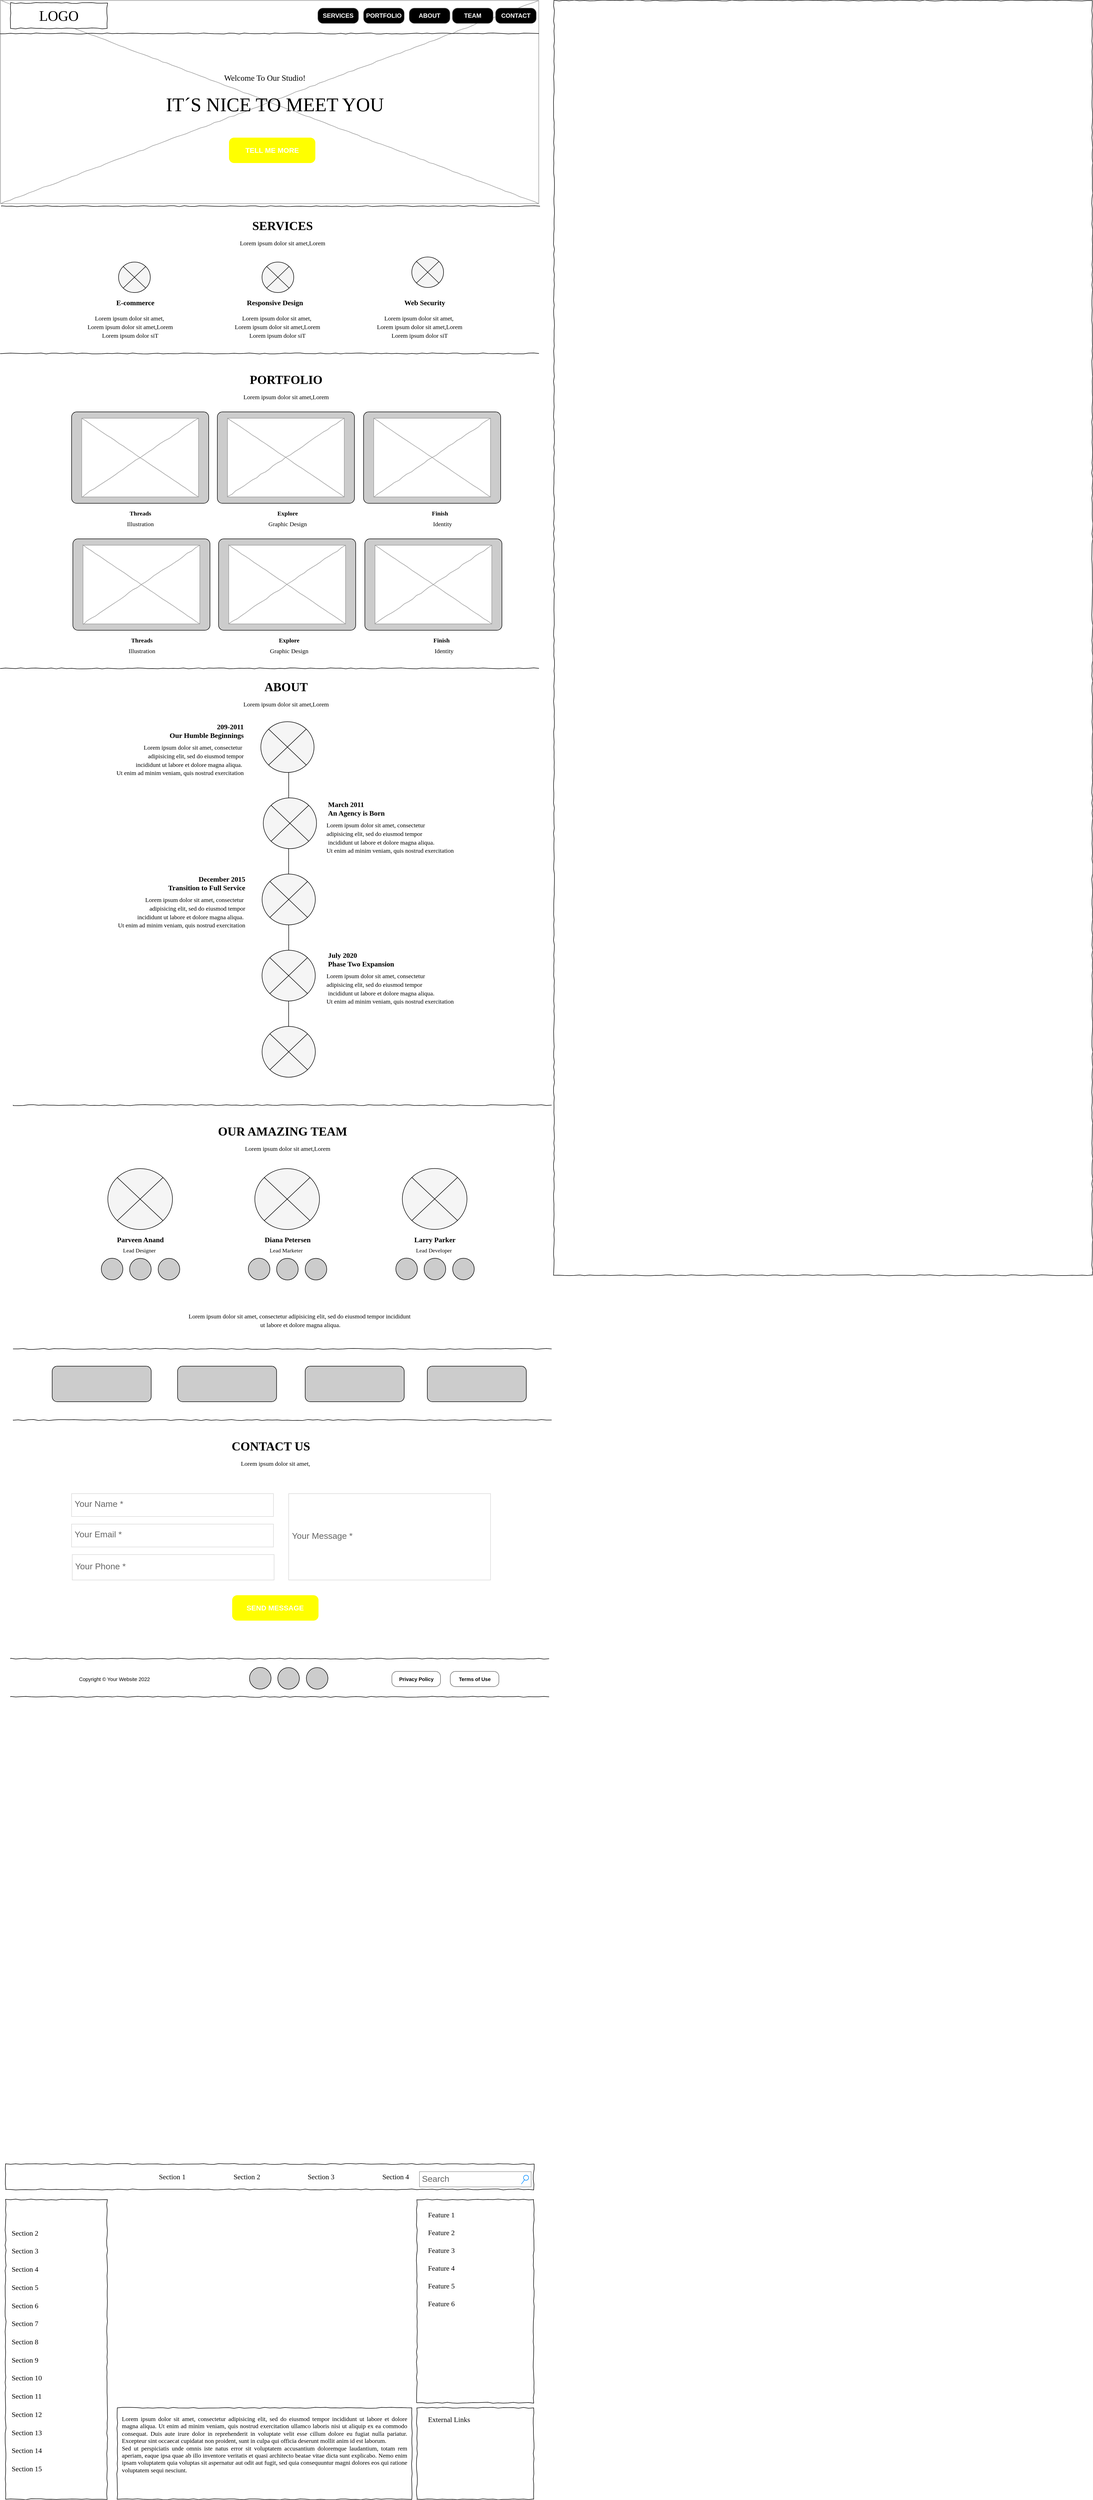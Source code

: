 <mxfile version="20.5.1" type="github">
  <diagram name="Page-1" id="03018318-947c-dd8e-b7a3-06fadd420f32">
    <mxGraphModel dx="1422" dy="762" grid="1" gridSize="10" guides="1" tooltips="1" connect="1" arrows="1" fold="1" page="1" pageScale="1" pageWidth="1100" pageHeight="850" background="none" math="0" shadow="0">
      <root>
        <mxCell id="0" />
        <mxCell id="1" parent="0" />
        <mxCell id="GZVW_mrwKKOPV1Nri92c-111" value="" style="ellipse;whiteSpace=wrap;html=1;aspect=fixed;fillStyle=solid;strokeColor=#000000;strokeWidth=1;fontSize=11;fillColor=#CCCCCC;gradientColor=none;" vertex="1" parent="1">
          <mxGeometry x="508" y="2496.5" width="42.5" height="42.5" as="geometry" />
        </mxCell>
        <mxCell id="GZVW_mrwKKOPV1Nri92c-110" value="" style="ellipse;whiteSpace=wrap;html=1;aspect=fixed;fillStyle=solid;strokeColor=#000000;strokeWidth=1;fontSize=11;fillColor=#CCCCCC;gradientColor=none;" vertex="1" parent="1">
          <mxGeometry x="563.75" y="2496.75" width="42.5" height="42.5" as="geometry" />
        </mxCell>
        <mxCell id="GZVW_mrwKKOPV1Nri92c-109" value="" style="ellipse;whiteSpace=wrap;html=1;aspect=fixed;fillStyle=solid;strokeColor=#000000;strokeWidth=1;fontSize=11;fillColor=#CCCCCC;gradientColor=none;" vertex="1" parent="1">
          <mxGeometry x="620" y="2496.75" width="42.5" height="42.5" as="geometry" />
        </mxCell>
        <mxCell id="677b7b8949515195-1" value="" style="whiteSpace=wrap;html=1;rounded=0;shadow=0;labelBackgroundColor=none;strokeColor=#000000;strokeWidth=1;fillColor=none;fontFamily=Verdana;fontSize=7;fontColor=#000000;align=center;comic=1;" parent="1" vertex="1">
          <mxGeometry x="1110" y="20" width="1060" height="2510" as="geometry" />
        </mxCell>
        <mxCell id="GZVW_mrwKKOPV1Nri92c-58" value="" style="strokeWidth=1;shadow=0;dashed=0;align=center;html=1;shape=mxgraph.mockup.buttons.button;strokeColor=#000000;fontColor=#ffffff;mainText=;buttonStyle=round;fontSize=17;fontStyle=1;fillColor=#CCCCCC;whiteSpace=wrap;fillStyle=solid;" vertex="1" parent="1">
          <mxGeometry x="160" y="830" width="270" height="180" as="geometry" />
        </mxCell>
        <mxCell id="677b7b8949515195-16" value="" style="verticalLabelPosition=bottom;shadow=0;dashed=0;align=center;html=1;verticalAlign=top;strokeWidth=1;shape=mxgraph.mockup.graphics.simpleIcon;strokeColor=#999999;rounded=0;labelBackgroundColor=none;fontFamily=Verdana;fontSize=14;fontColor=#000000;comic=1;" parent="1" vertex="1">
          <mxGeometry x="20" y="20" width="1060" height="400" as="geometry" />
        </mxCell>
        <mxCell id="677b7b8949515195-2" value="LOGO" style="whiteSpace=wrap;html=1;rounded=0;shadow=0;labelBackgroundColor=none;strokeWidth=1;fontFamily=Verdana;fontSize=28;align=center;comic=1;" parent="1" vertex="1">
          <mxGeometry x="40" y="25" width="190" height="50" as="geometry" />
        </mxCell>
        <mxCell id="677b7b8949515195-3" value="Search" style="strokeWidth=1;shadow=0;dashed=0;align=center;html=1;shape=mxgraph.mockup.forms.searchBox;strokeColor=#999999;mainText=;strokeColor2=#008cff;fontColor=#666666;fontSize=17;align=left;spacingLeft=3;rounded=0;labelBackgroundColor=none;comic=1;" parent="1" vertex="1">
          <mxGeometry x="845" y="4295" width="220" height="30" as="geometry" />
        </mxCell>
        <mxCell id="677b7b8949515195-8" value="" style="whiteSpace=wrap;html=1;rounded=0;shadow=0;labelBackgroundColor=none;strokeWidth=1;fillColor=none;fontFamily=Verdana;fontSize=12;align=center;comic=1;" parent="1" vertex="1">
          <mxGeometry x="30" y="4350" width="200" height="590" as="geometry" />
        </mxCell>
        <mxCell id="677b7b8949515195-9" value="" style="line;strokeWidth=1;html=1;rounded=0;shadow=0;labelBackgroundColor=none;fillColor=none;fontFamily=Verdana;fontSize=14;fontColor=#000000;align=center;comic=1;" parent="1" vertex="1">
          <mxGeometry x="20" y="80" width="1060" height="10" as="geometry" />
        </mxCell>
        <mxCell id="677b7b8949515195-10" value="" style="whiteSpace=wrap;html=1;rounded=0;shadow=0;labelBackgroundColor=none;strokeWidth=1;fillColor=none;fontFamily=Verdana;fontSize=12;align=center;comic=1;" parent="1" vertex="1">
          <mxGeometry x="30" y="4280" width="1040" height="50" as="geometry" />
        </mxCell>
        <mxCell id="677b7b8949515195-11" value="Section 1" style="text;html=1;points=[];align=left;verticalAlign=top;spacingTop=-4;fontSize=14;fontFamily=Verdana" parent="1" vertex="1">
          <mxGeometry x="330" y="4295" width="60" height="20" as="geometry" />
        </mxCell>
        <mxCell id="677b7b8949515195-12" value="Section 2" style="text;html=1;points=[];align=left;verticalAlign=top;spacingTop=-4;fontSize=14;fontFamily=Verdana" parent="1" vertex="1">
          <mxGeometry x="477" y="4295" width="60" height="20" as="geometry" />
        </mxCell>
        <mxCell id="677b7b8949515195-13" value="Section 3" style="text;html=1;points=[];align=left;verticalAlign=top;spacingTop=-4;fontSize=14;fontFamily=Verdana" parent="1" vertex="1">
          <mxGeometry x="623" y="4295" width="60" height="20" as="geometry" />
        </mxCell>
        <mxCell id="677b7b8949515195-14" value="Section 4" style="text;html=1;points=[];align=left;verticalAlign=top;spacingTop=-4;fontSize=14;fontFamily=Verdana" parent="1" vertex="1">
          <mxGeometry x="770" y="4295" width="60" height="20" as="geometry" />
        </mxCell>
        <mxCell id="677b7b8949515195-15" value="&lt;div style=&quot;text-align: justify&quot;&gt;&lt;span&gt;Lorem ipsum dolor sit amet, consectetur adipisicing elit, sed do eiusmod tempor incididunt ut labore et dolore magna aliqua. Ut enim ad minim veniam, quis nostrud exercitation ullamco laboris nisi ut aliquip ex ea commodo consequat. Duis aute irure dolor in reprehenderit in voluptate velit esse cillum dolore eu fugiat nulla pariatur. Excepteur sint occaecat cupidatat non proident, sunt in culpa qui officia deserunt mollit anim id est laborum.&lt;/span&gt;&lt;/div&gt;&lt;div style=&quot;text-align: justify&quot;&gt;&lt;span&gt;Sed ut perspiciatis unde omnis iste natus error sit voluptatem accusantium doloremque laudantium, totam rem aperiam, eaque ipsa quae ab illo inventore veritatis et quasi architecto beatae vitae dicta sunt explicabo. Nemo enim ipsam voluptatem quia voluptas sit aspernatur aut odit aut fugit, sed quia consequuntur magni dolores eos qui ratione voluptatem sequi nesciunt.&amp;nbsp;&lt;/span&gt;&lt;/div&gt;" style="whiteSpace=wrap;html=1;rounded=0;shadow=0;labelBackgroundColor=none;strokeWidth=1;fillColor=none;fontFamily=Verdana;fontSize=12;align=center;verticalAlign=top;spacing=10;comic=1;" parent="1" vertex="1">
          <mxGeometry x="250" y="4760" width="580" height="180" as="geometry" />
        </mxCell>
        <mxCell id="677b7b8949515195-25" value="" style="whiteSpace=wrap;html=1;rounded=0;shadow=0;labelBackgroundColor=none;strokeWidth=1;fillColor=none;fontFamily=Verdana;fontSize=12;align=center;comic=1;" parent="1" vertex="1">
          <mxGeometry x="840" y="4350" width="230" height="400" as="geometry" />
        </mxCell>
        <mxCell id="677b7b8949515195-26" value="" style="whiteSpace=wrap;html=1;rounded=0;shadow=0;labelBackgroundColor=none;strokeWidth=1;fillColor=none;fontFamily=Verdana;fontSize=12;align=center;comic=1;" parent="1" vertex="1">
          <mxGeometry x="840" y="4760" width="230" height="180" as="geometry" />
        </mxCell>
        <mxCell id="677b7b8949515195-27" value="&lt;b&gt;&lt;font style=&quot;font-size: 24px;&quot;&gt;SERVICES&lt;/font&gt;&lt;/b&gt;" style="text;html=1;points=[];align=center;verticalAlign=top;spacingTop=-4;fontSize=14;fontFamily=Verdana" parent="1" vertex="1">
          <mxGeometry x="490" y="447" width="170" height="30" as="geometry" />
        </mxCell>
        <mxCell id="677b7b8949515195-28" value="Section 2" style="text;html=1;points=[];align=left;verticalAlign=top;spacingTop=-4;fontSize=14;fontFamily=Verdana" parent="1" vertex="1">
          <mxGeometry x="40" y="4406" width="170" height="20" as="geometry" />
        </mxCell>
        <mxCell id="677b7b8949515195-29" value="Section 3" style="text;html=1;points=[];align=left;verticalAlign=top;spacingTop=-4;fontSize=14;fontFamily=Verdana" parent="1" vertex="1">
          <mxGeometry x="40" y="4441" width="170" height="20" as="geometry" />
        </mxCell>
        <mxCell id="677b7b8949515195-30" value="Section 4" style="text;html=1;points=[];align=left;verticalAlign=top;spacingTop=-4;fontSize=14;fontFamily=Verdana" parent="1" vertex="1">
          <mxGeometry x="40" y="4477" width="170" height="20" as="geometry" />
        </mxCell>
        <mxCell id="677b7b8949515195-31" value="Section 7" style="text;html=1;points=[];align=left;verticalAlign=top;spacingTop=-4;fontSize=14;fontFamily=Verdana" parent="1" vertex="1">
          <mxGeometry x="40" y="4584" width="170" height="20" as="geometry" />
        </mxCell>
        <mxCell id="677b7b8949515195-32" value="Section 8" style="text;html=1;points=[];align=left;verticalAlign=top;spacingTop=-4;fontSize=14;fontFamily=Verdana" parent="1" vertex="1">
          <mxGeometry x="40" y="4620" width="170" height="20" as="geometry" />
        </mxCell>
        <mxCell id="677b7b8949515195-33" value="Section 9" style="text;html=1;points=[];align=left;verticalAlign=top;spacingTop=-4;fontSize=14;fontFamily=Verdana" parent="1" vertex="1">
          <mxGeometry x="40" y="4656" width="170" height="20" as="geometry" />
        </mxCell>
        <mxCell id="677b7b8949515195-34" value="Section 10" style="text;html=1;points=[];align=left;verticalAlign=top;spacingTop=-4;fontSize=14;fontFamily=Verdana" parent="1" vertex="1">
          <mxGeometry x="40" y="4691" width="170" height="20" as="geometry" />
        </mxCell>
        <mxCell id="677b7b8949515195-35" value="Section 11" style="text;html=1;points=[];align=left;verticalAlign=top;spacingTop=-4;fontSize=14;fontFamily=Verdana" parent="1" vertex="1">
          <mxGeometry x="40" y="4727" width="170" height="20" as="geometry" />
        </mxCell>
        <mxCell id="677b7b8949515195-36" value="Section 12" style="text;html=1;points=[];align=left;verticalAlign=top;spacingTop=-4;fontSize=14;fontFamily=Verdana" parent="1" vertex="1">
          <mxGeometry x="40" y="4763" width="170" height="20" as="geometry" />
        </mxCell>
        <mxCell id="677b7b8949515195-37" value="Section 13" style="text;html=1;points=[];align=left;verticalAlign=top;spacingTop=-4;fontSize=14;fontFamily=Verdana" parent="1" vertex="1">
          <mxGeometry x="40" y="4799" width="170" height="20" as="geometry" />
        </mxCell>
        <mxCell id="677b7b8949515195-38" value="Section 14" style="text;html=1;points=[];align=left;verticalAlign=top;spacingTop=-4;fontSize=14;fontFamily=Verdana" parent="1" vertex="1">
          <mxGeometry x="40" y="4834" width="170" height="20" as="geometry" />
        </mxCell>
        <mxCell id="677b7b8949515195-39" value="Section 5" style="text;html=1;points=[];align=left;verticalAlign=top;spacingTop=-4;fontSize=14;fontFamily=Verdana" parent="1" vertex="1">
          <mxGeometry x="40" y="4513" width="170" height="20" as="geometry" />
        </mxCell>
        <mxCell id="677b7b8949515195-40" value="Section 6" style="text;html=1;points=[];align=left;verticalAlign=top;spacingTop=-4;fontSize=14;fontFamily=Verdana" parent="1" vertex="1">
          <mxGeometry x="40" y="4549" width="170" height="20" as="geometry" />
        </mxCell>
        <mxCell id="677b7b8949515195-41" value="Section 15" style="text;html=1;points=[];align=left;verticalAlign=top;spacingTop=-4;fontSize=14;fontFamily=Verdana" parent="1" vertex="1">
          <mxGeometry x="40" y="4870" width="170" height="20" as="geometry" />
        </mxCell>
        <mxCell id="677b7b8949515195-42" value="External Links" style="text;html=1;points=[];align=left;verticalAlign=top;spacingTop=-4;fontSize=14;fontFamily=Verdana" parent="1" vertex="1">
          <mxGeometry x="860" y="4773" width="170" height="20" as="geometry" />
        </mxCell>
        <mxCell id="677b7b8949515195-44" value="Feature 1" style="text;html=1;points=[];align=left;verticalAlign=top;spacingTop=-4;fontSize=14;fontFamily=Verdana" parent="1" vertex="1">
          <mxGeometry x="860" y="4370" width="170" height="20" as="geometry" />
        </mxCell>
        <mxCell id="677b7b8949515195-45" value="Feature 2" style="text;html=1;points=[];align=left;verticalAlign=top;spacingTop=-4;fontSize=14;fontFamily=Verdana" parent="1" vertex="1">
          <mxGeometry x="860" y="4405" width="170" height="20" as="geometry" />
        </mxCell>
        <mxCell id="677b7b8949515195-46" value="Feature 3" style="text;html=1;points=[];align=left;verticalAlign=top;spacingTop=-4;fontSize=14;fontFamily=Verdana" parent="1" vertex="1">
          <mxGeometry x="860" y="4440" width="170" height="20" as="geometry" />
        </mxCell>
        <mxCell id="677b7b8949515195-47" value="Feature 4" style="text;html=1;points=[];align=left;verticalAlign=top;spacingTop=-4;fontSize=14;fontFamily=Verdana" parent="1" vertex="1">
          <mxGeometry x="860" y="4475" width="170" height="20" as="geometry" />
        </mxCell>
        <mxCell id="677b7b8949515195-48" value="Feature 5" style="text;html=1;points=[];align=left;verticalAlign=top;spacingTop=-4;fontSize=14;fontFamily=Verdana" parent="1" vertex="1">
          <mxGeometry x="860" y="4510" width="170" height="20" as="geometry" />
        </mxCell>
        <mxCell id="677b7b8949515195-49" value="Feature 6" style="text;html=1;points=[];align=left;verticalAlign=top;spacingTop=-4;fontSize=14;fontFamily=Verdana" parent="1" vertex="1">
          <mxGeometry x="860" y="4545" width="170" height="20" as="geometry" />
        </mxCell>
        <mxCell id="GZVW_mrwKKOPV1Nri92c-2" value="Welcome To Our Studio!" style="text;html=1;points=[];align=center;verticalAlign=top;spacingTop=-4;fontSize=16;fontFamily=Verdana" vertex="1" parent="1">
          <mxGeometry x="450" y="160" width="180" height="20" as="geometry" />
        </mxCell>
        <mxCell id="GZVW_mrwKKOPV1Nri92c-3" value="IT´S NICE TO MEET YOU" style="text;html=1;points=[];align=center;verticalAlign=top;spacingTop=-4;fontSize=38;fontFamily=Verdana" vertex="1" parent="1">
          <mxGeometry x="315" y="200" width="490" height="50" as="geometry" />
        </mxCell>
        <mxCell id="GZVW_mrwKKOPV1Nri92c-7" value="&lt;span style=&quot;font-size: 12px; text-align: justify;&quot;&gt;Lorem ipsum dolor sit amet,&lt;/span&gt;&lt;span style=&quot;font-size: 12px; text-align: justify;&quot;&gt;Lorem&lt;/span&gt;" style="text;html=1;points=[];align=center;verticalAlign=top;spacingTop=-4;fontSize=14;fontFamily=Verdana" vertex="1" parent="1">
          <mxGeometry x="460" y="487" width="230" height="20" as="geometry" />
        </mxCell>
        <mxCell id="GZVW_mrwKKOPV1Nri92c-8" value="&lt;span style=&quot;font-size: 12px; text-align: justify;&quot;&gt;Lorem ipsum dolor sit amet,&amp;nbsp;&lt;br&gt;&lt;/span&gt;&lt;span style=&quot;font-size: 12px; text-align: justify;&quot;&gt;Lorem ipsum dolor sit amet,&lt;/span&gt;&lt;span style=&quot;font-size: 12px; text-align: justify;&quot;&gt;Lorem&lt;br&gt;&lt;/span&gt;&lt;span style=&quot;font-size: 12px; text-align: justify;&quot;&gt;Lorem ipsum dolor siT&lt;/span&gt;" style="text;html=1;points=[];align=center;verticalAlign=top;spacingTop=-4;fontSize=14;fontFamily=Verdana" vertex="1" parent="1">
          <mxGeometry x="160" y="635" width="230" height="60" as="geometry" />
        </mxCell>
        <mxCell id="GZVW_mrwKKOPV1Nri92c-9" value="&lt;span style=&quot;font-size: 12px; text-align: justify;&quot;&gt;Lorem ipsum dolor sit amet,&amp;nbsp;&lt;br&gt;&lt;/span&gt;&lt;span style=&quot;font-size: 12px; text-align: justify;&quot;&gt;Lorem ipsum dolor sit amet,&lt;/span&gt;&lt;span style=&quot;font-size: 12px; text-align: justify;&quot;&gt;Lorem&lt;br&gt;&lt;/span&gt;&lt;span style=&quot;font-size: 12px; text-align: justify;&quot;&gt;Lorem ipsum dolor siT&lt;/span&gt;" style="text;html=1;points=[];align=center;verticalAlign=top;spacingTop=-4;fontSize=14;fontFamily=Verdana" vertex="1" parent="1">
          <mxGeometry x="450" y="635" width="230" height="60" as="geometry" />
        </mxCell>
        <mxCell id="GZVW_mrwKKOPV1Nri92c-10" value="&lt;span style=&quot;font-size: 12px; text-align: justify;&quot;&gt;Lorem ipsum dolor sit amet,&amp;nbsp;&lt;br&gt;&lt;/span&gt;&lt;span style=&quot;font-size: 12px; text-align: justify;&quot;&gt;Lorem ipsum dolor sit amet,&lt;/span&gt;&lt;span style=&quot;font-size: 12px; text-align: justify;&quot;&gt;Lorem&lt;br&gt;&lt;/span&gt;&lt;span style=&quot;font-size: 12px; text-align: justify;&quot;&gt;Lorem ipsum dolor siT&lt;/span&gt;" style="text;html=1;points=[];align=center;verticalAlign=top;spacingTop=-4;fontSize=14;fontFamily=Verdana" vertex="1" parent="1">
          <mxGeometry x="730" y="635" width="230" height="60" as="geometry" />
        </mxCell>
        <mxCell id="GZVW_mrwKKOPV1Nri92c-11" value="&lt;b&gt;E-commerce&lt;/b&gt;" style="text;html=1;points=[];align=center;verticalAlign=top;spacingTop=-4;fontSize=14;fontFamily=Verdana" vertex="1" parent="1">
          <mxGeometry x="200" y="605" width="170" height="20" as="geometry" />
        </mxCell>
        <mxCell id="GZVW_mrwKKOPV1Nri92c-12" value="&lt;b&gt;Responsive Design&lt;/b&gt;" style="text;html=1;points=[];align=center;verticalAlign=top;spacingTop=-4;fontSize=14;fontFamily=Verdana" vertex="1" parent="1">
          <mxGeometry x="475" y="605" width="170" height="20" as="geometry" />
        </mxCell>
        <mxCell id="GZVW_mrwKKOPV1Nri92c-13" value="&lt;b&gt;Web Security&lt;/b&gt;" style="text;html=1;points=[];align=center;verticalAlign=top;spacingTop=-4;fontSize=14;fontFamily=Verdana" vertex="1" parent="1">
          <mxGeometry x="770" y="605" width="170" height="20" as="geometry" />
        </mxCell>
        <mxCell id="GZVW_mrwKKOPV1Nri92c-18" value="&lt;b&gt;&lt;font style=&quot;font-size: 24px;&quot;&gt;PORTFOLIO&lt;/font&gt;&lt;/b&gt;" style="text;html=1;points=[];align=center;verticalAlign=top;spacingTop=-4;fontSize=14;fontFamily=Verdana" vertex="1" parent="1">
          <mxGeometry x="497" y="750" width="170" height="30" as="geometry" />
        </mxCell>
        <mxCell id="GZVW_mrwKKOPV1Nri92c-19" value="&lt;span style=&quot;font-size: 12px; text-align: justify;&quot;&gt;Lorem ipsum dolor sit amet,&lt;/span&gt;&lt;span style=&quot;font-size: 12px; text-align: justify;&quot;&gt;Lorem&lt;/span&gt;" style="text;html=1;points=[];align=center;verticalAlign=top;spacingTop=-4;fontSize=14;fontFamily=Verdana" vertex="1" parent="1">
          <mxGeometry x="467" y="790" width="230" height="20" as="geometry" />
        </mxCell>
        <mxCell id="GZVW_mrwKKOPV1Nri92c-21" value="" style="verticalLabelPosition=bottom;shadow=0;dashed=0;align=center;html=1;verticalAlign=top;strokeWidth=1;shape=mxgraph.mockup.graphics.simpleIcon;strokeColor=#999999;rounded=0;labelBackgroundColor=none;fontFamily=Verdana;fontSize=14;fontColor=#000000;comic=1;" vertex="1" parent="1">
          <mxGeometry x="180" y="842.5" width="230" height="155" as="geometry" />
        </mxCell>
        <mxCell id="GZVW_mrwKKOPV1Nri92c-26" value="&lt;b&gt;Threads&lt;/b&gt;" style="text;html=1;points=[];align=center;verticalAlign=top;spacingTop=-4;fontSize=12;fontFamily=Verdana" vertex="1" parent="1">
          <mxGeometry x="210" y="1020" width="170" height="20" as="geometry" />
        </mxCell>
        <mxCell id="GZVW_mrwKKOPV1Nri92c-27" value="&lt;div style=&quot;text-align: justify;&quot;&gt;&lt;span style=&quot;background-color: initial; font-size: 12px;&quot;&gt;Illustration&lt;/span&gt;&lt;/div&gt;" style="text;html=1;points=[];align=center;verticalAlign=top;spacingTop=-4;fontSize=14;fontFamily=Verdana" vertex="1" parent="1">
          <mxGeometry x="245" y="1040" width="100" height="20" as="geometry" />
        </mxCell>
        <mxCell id="GZVW_mrwKKOPV1Nri92c-28" value="&lt;b&gt;Explore&lt;/b&gt;" style="text;html=1;points=[];align=center;verticalAlign=top;spacingTop=-4;fontSize=12;fontFamily=Verdana" vertex="1" parent="1">
          <mxGeometry x="500" y="1020" width="170" height="20" as="geometry" />
        </mxCell>
        <mxCell id="GZVW_mrwKKOPV1Nri92c-29" value="&lt;div style=&quot;text-align: justify;&quot;&gt;&lt;span style=&quot;background-color: initial; font-size: 12px;&quot;&gt;Graphic Design&lt;/span&gt;&lt;/div&gt;" style="text;html=1;points=[];align=center;verticalAlign=top;spacingTop=-4;fontSize=14;fontFamily=Verdana" vertex="1" parent="1">
          <mxGeometry x="535" y="1040" width="100" height="20" as="geometry" />
        </mxCell>
        <mxCell id="GZVW_mrwKKOPV1Nri92c-30" value="&lt;b&gt;Finish&lt;/b&gt;" style="text;html=1;points=[];align=center;verticalAlign=top;spacingTop=-4;fontSize=12;fontFamily=Verdana" vertex="1" parent="1">
          <mxGeometry x="800" y="1020" width="170" height="20" as="geometry" />
        </mxCell>
        <mxCell id="GZVW_mrwKKOPV1Nri92c-31" value="&lt;div style=&quot;text-align: justify;&quot;&gt;&lt;span style=&quot;background-color: initial; font-size: 12px;&quot;&gt;Identity&lt;/span&gt;&lt;/div&gt;" style="text;html=1;points=[];align=center;verticalAlign=top;spacingTop=-4;fontSize=14;fontFamily=Verdana" vertex="1" parent="1">
          <mxGeometry x="840" y="1040" width="100" height="20" as="geometry" />
        </mxCell>
        <mxCell id="GZVW_mrwKKOPV1Nri92c-39" value="" style="shape=sumEllipse;perimeter=ellipsePerimeter;whiteSpace=wrap;html=1;backgroundOutline=1;fillStyle=solid;fontSize=12;fillColor=#F5F5F5;gradientColor=none;" vertex="1" parent="1">
          <mxGeometry x="535" y="535" width="62.5" height="60" as="geometry" />
        </mxCell>
        <mxCell id="GZVW_mrwKKOPV1Nri92c-40" value="" style="shape=sumEllipse;perimeter=ellipsePerimeter;whiteSpace=wrap;html=1;backgroundOutline=1;fillStyle=solid;fontSize=12;fillColor=#F5F5F5;gradientColor=none;" vertex="1" parent="1">
          <mxGeometry x="830" y="525" width="62.5" height="60" as="geometry" />
        </mxCell>
        <mxCell id="GZVW_mrwKKOPV1Nri92c-41" value="" style="shape=sumEllipse;perimeter=ellipsePerimeter;whiteSpace=wrap;html=1;backgroundOutline=1;fillStyle=solid;fontSize=12;fillColor=#F5F5F5;gradientColor=none;" vertex="1" parent="1">
          <mxGeometry x="252.5" y="535" width="62.5" height="60" as="geometry" />
        </mxCell>
        <mxCell id="GZVW_mrwKKOPV1Nri92c-49" value="SERVICES" style="strokeWidth=1;shadow=0;dashed=0;align=center;html=1;shape=mxgraph.mockup.buttons.button;strokeColor=#666666;fontColor=#ffffff;mainText=;buttonStyle=round;fontSize=12;fontStyle=1;fillColor=#000000;whiteSpace=wrap;fillStyle=solid;" vertex="1" parent="1">
          <mxGeometry x="645" y="35" width="80" height="30" as="geometry" />
        </mxCell>
        <mxCell id="GZVW_mrwKKOPV1Nri92c-50" value="PORTFOLIO" style="strokeWidth=1;shadow=0;dashed=0;align=center;html=1;shape=mxgraph.mockup.buttons.button;strokeColor=#666666;fontColor=#ffffff;mainText=;buttonStyle=round;fontSize=12;fontStyle=1;fillColor=#000000;whiteSpace=wrap;fillStyle=solid;" vertex="1" parent="1">
          <mxGeometry x="735" y="35" width="80" height="30" as="geometry" />
        </mxCell>
        <mxCell id="GZVW_mrwKKOPV1Nri92c-51" value="ABOUT&lt;span style=&quot;color: rgba(0, 0, 0, 0); font-family: monospace; font-size: 0px; font-weight: 400; text-align: start;&quot;&gt;%3CmxGraphModel%3E%3Croot%3E%3CmxCell%20id%3D%220%22%2F%3E%3CmxCell%20id%3D%221%22%20parent%3D%220%22%2F%3E%3CmxCell%20id%3D%222%22%20value%3D%22SERVICES%22%20style%3D%22strokeWidth%3D1%3Bshadow%3D0%3Bdashed%3D0%3Balign%3Dcenter%3Bhtml%3D1%3Bshape%3Dmxgraph.mockup.buttons.button%3BstrokeColor%3D%23666666%3BfontColor%3D%23ffffff%3BmainText%3D%3BbuttonStyle%3Dround%3BfontSize%3D12%3BfontStyle%3D1%3BfillColor%3D%23000000%3BwhiteSpace%3Dwrap%3BfillStyle%3Dsolid%3B%22%20vertex%3D%221%22%20parent%3D%221%22%3E%3CmxGeometry%20x%3D%22710%22%20y%3D%2290%22%20width%3D%2280%22%20height%3D%2230%22%20as%3D%22geometry%22%2F%3E%3C%2FmxCell%3E%3C%2Froot%3E%3C%2FmxGraphModel%3E&lt;/span&gt;" style="strokeWidth=1;shadow=0;dashed=0;align=center;html=1;shape=mxgraph.mockup.buttons.button;strokeColor=#666666;fontColor=#ffffff;mainText=;buttonStyle=round;fontSize=12;fontStyle=1;fillColor=#000000;whiteSpace=wrap;fillStyle=solid;" vertex="1" parent="1">
          <mxGeometry x="825" y="35" width="80" height="30" as="geometry" />
        </mxCell>
        <mxCell id="GZVW_mrwKKOPV1Nri92c-52" value="TEAM" style="strokeWidth=1;shadow=0;dashed=0;align=center;html=1;shape=mxgraph.mockup.buttons.button;strokeColor=#666666;fontColor=#ffffff;mainText=;buttonStyle=round;fontSize=12;fontStyle=1;fillColor=#000000;whiteSpace=wrap;fillStyle=solid;" vertex="1" parent="1">
          <mxGeometry x="910" y="35" width="80" height="30" as="geometry" />
        </mxCell>
        <mxCell id="GZVW_mrwKKOPV1Nri92c-53" value="CONTACT" style="strokeWidth=1;shadow=0;dashed=0;align=center;html=1;shape=mxgraph.mockup.buttons.button;strokeColor=#666666;fontColor=#ffffff;mainText=;buttonStyle=round;fontSize=12;fontStyle=1;fillColor=#000000;whiteSpace=wrap;fillStyle=solid;" vertex="1" parent="1">
          <mxGeometry x="995" y="35" width="80" height="30" as="geometry" />
        </mxCell>
        <mxCell id="GZVW_mrwKKOPV1Nri92c-54" value="TELL ME MORE" style="strokeWidth=1;shadow=0;dashed=0;align=center;html=1;shape=mxgraph.mockup.buttons.button;strokeColor=none;fontColor=#ffffff;mainText=;buttonStyle=round;fontSize=14;fontStyle=1;fillColor=#FFFF00;whiteSpace=wrap;fillStyle=solid;" vertex="1" parent="1">
          <mxGeometry x="470" y="290" width="170" height="50" as="geometry" />
        </mxCell>
        <mxCell id="GZVW_mrwKKOPV1Nri92c-60" value="" style="strokeWidth=1;shadow=0;dashed=0;align=center;html=1;shape=mxgraph.mockup.buttons.button;strokeColor=#000000;fontColor=#ffffff;mainText=;buttonStyle=round;fontSize=17;fontStyle=1;fillColor=#CCCCCC;whiteSpace=wrap;fillStyle=solid;" vertex="1" parent="1">
          <mxGeometry x="447" y="830" width="270" height="180" as="geometry" />
        </mxCell>
        <mxCell id="GZVW_mrwKKOPV1Nri92c-61" value="" style="verticalLabelPosition=bottom;shadow=0;dashed=0;align=center;html=1;verticalAlign=top;strokeWidth=1;shape=mxgraph.mockup.graphics.simpleIcon;strokeColor=#999999;rounded=0;labelBackgroundColor=none;fontFamily=Verdana;fontSize=14;fontColor=#000000;comic=1;" vertex="1" parent="1">
          <mxGeometry x="467" y="842.5" width="230" height="155" as="geometry" />
        </mxCell>
        <mxCell id="GZVW_mrwKKOPV1Nri92c-62" value="" style="strokeWidth=1;shadow=0;dashed=0;align=center;html=1;shape=mxgraph.mockup.buttons.button;strokeColor=#000000;fontColor=#ffffff;mainText=;buttonStyle=round;fontSize=17;fontStyle=1;fillColor=#CCCCCC;whiteSpace=wrap;fillStyle=solid;" vertex="1" parent="1">
          <mxGeometry x="735" y="830" width="270" height="180" as="geometry" />
        </mxCell>
        <mxCell id="GZVW_mrwKKOPV1Nri92c-63" value="" style="verticalLabelPosition=bottom;shadow=0;dashed=0;align=center;html=1;verticalAlign=top;strokeWidth=1;shape=mxgraph.mockup.graphics.simpleIcon;strokeColor=#999999;rounded=0;labelBackgroundColor=none;fontFamily=Verdana;fontSize=14;fontColor=#000000;comic=1;" vertex="1" parent="1">
          <mxGeometry x="755" y="842.5" width="230" height="155" as="geometry" />
        </mxCell>
        <mxCell id="GZVW_mrwKKOPV1Nri92c-64" value="" style="strokeWidth=1;shadow=0;dashed=0;align=center;html=1;shape=mxgraph.mockup.buttons.button;strokeColor=#000000;fontColor=#ffffff;mainText=;buttonStyle=round;fontSize=17;fontStyle=1;fillColor=#CCCCCC;whiteSpace=wrap;fillStyle=solid;" vertex="1" parent="1">
          <mxGeometry x="162.5" y="1080" width="270" height="180" as="geometry" />
        </mxCell>
        <mxCell id="GZVW_mrwKKOPV1Nri92c-65" value="" style="verticalLabelPosition=bottom;shadow=0;dashed=0;align=center;html=1;verticalAlign=top;strokeWidth=1;shape=mxgraph.mockup.graphics.simpleIcon;strokeColor=#999999;rounded=0;labelBackgroundColor=none;fontFamily=Verdana;fontSize=14;fontColor=#000000;comic=1;" vertex="1" parent="1">
          <mxGeometry x="182.5" y="1092.5" width="230" height="155" as="geometry" />
        </mxCell>
        <mxCell id="GZVW_mrwKKOPV1Nri92c-66" value="&lt;b&gt;Threads&lt;/b&gt;" style="text;html=1;points=[];align=center;verticalAlign=top;spacingTop=-4;fontSize=12;fontFamily=Verdana" vertex="1" parent="1">
          <mxGeometry x="212.5" y="1270" width="170" height="20" as="geometry" />
        </mxCell>
        <mxCell id="GZVW_mrwKKOPV1Nri92c-67" value="&lt;div style=&quot;text-align: justify;&quot;&gt;&lt;span style=&quot;background-color: initial; font-size: 12px;&quot;&gt;Illustration&lt;/span&gt;&lt;/div&gt;" style="text;html=1;points=[];align=center;verticalAlign=top;spacingTop=-4;fontSize=14;fontFamily=Verdana" vertex="1" parent="1">
          <mxGeometry x="247.5" y="1290" width="100" height="20" as="geometry" />
        </mxCell>
        <mxCell id="GZVW_mrwKKOPV1Nri92c-68" value="&lt;b&gt;Explore&lt;/b&gt;" style="text;html=1;points=[];align=center;verticalAlign=top;spacingTop=-4;fontSize=12;fontFamily=Verdana" vertex="1" parent="1">
          <mxGeometry x="502.5" y="1270" width="170" height="20" as="geometry" />
        </mxCell>
        <mxCell id="GZVW_mrwKKOPV1Nri92c-69" value="&lt;div style=&quot;text-align: justify;&quot;&gt;&lt;span style=&quot;background-color: initial; font-size: 12px;&quot;&gt;Graphic Design&lt;/span&gt;&lt;/div&gt;" style="text;html=1;points=[];align=center;verticalAlign=top;spacingTop=-4;fontSize=14;fontFamily=Verdana" vertex="1" parent="1">
          <mxGeometry x="537.5" y="1290" width="100" height="20" as="geometry" />
        </mxCell>
        <mxCell id="GZVW_mrwKKOPV1Nri92c-70" value="&lt;b&gt;Finish&lt;/b&gt;" style="text;html=1;points=[];align=center;verticalAlign=top;spacingTop=-4;fontSize=12;fontFamily=Verdana" vertex="1" parent="1">
          <mxGeometry x="802.5" y="1270" width="170" height="20" as="geometry" />
        </mxCell>
        <mxCell id="GZVW_mrwKKOPV1Nri92c-71" value="&lt;div style=&quot;text-align: justify;&quot;&gt;&lt;span style=&quot;background-color: initial; font-size: 12px;&quot;&gt;Identity&lt;/span&gt;&lt;/div&gt;" style="text;html=1;points=[];align=center;verticalAlign=top;spacingTop=-4;fontSize=14;fontFamily=Verdana" vertex="1" parent="1">
          <mxGeometry x="842.5" y="1290" width="100" height="20" as="geometry" />
        </mxCell>
        <mxCell id="GZVW_mrwKKOPV1Nri92c-72" value="" style="strokeWidth=1;shadow=0;dashed=0;align=center;html=1;shape=mxgraph.mockup.buttons.button;strokeColor=#000000;fontColor=#ffffff;mainText=;buttonStyle=round;fontSize=17;fontStyle=1;fillColor=#CCCCCC;whiteSpace=wrap;fillStyle=solid;" vertex="1" parent="1">
          <mxGeometry x="449.5" y="1080" width="270" height="180" as="geometry" />
        </mxCell>
        <mxCell id="GZVW_mrwKKOPV1Nri92c-73" value="" style="verticalLabelPosition=bottom;shadow=0;dashed=0;align=center;html=1;verticalAlign=top;strokeWidth=1;shape=mxgraph.mockup.graphics.simpleIcon;strokeColor=#999999;rounded=0;labelBackgroundColor=none;fontFamily=Verdana;fontSize=14;fontColor=#000000;comic=1;" vertex="1" parent="1">
          <mxGeometry x="469.5" y="1092.5" width="230" height="155" as="geometry" />
        </mxCell>
        <mxCell id="GZVW_mrwKKOPV1Nri92c-74" value="" style="strokeWidth=1;shadow=0;dashed=0;align=center;html=1;shape=mxgraph.mockup.buttons.button;strokeColor=#000000;fontColor=#ffffff;mainText=;buttonStyle=round;fontSize=17;fontStyle=1;fillColor=#CCCCCC;whiteSpace=wrap;fillStyle=solid;" vertex="1" parent="1">
          <mxGeometry x="737.5" y="1080" width="270" height="180" as="geometry" />
        </mxCell>
        <mxCell id="GZVW_mrwKKOPV1Nri92c-75" value="" style="verticalLabelPosition=bottom;shadow=0;dashed=0;align=center;html=1;verticalAlign=top;strokeWidth=1;shape=mxgraph.mockup.graphics.simpleIcon;strokeColor=#999999;rounded=0;labelBackgroundColor=none;fontFamily=Verdana;fontSize=14;fontColor=#000000;comic=1;" vertex="1" parent="1">
          <mxGeometry x="757.5" y="1092.5" width="230" height="155" as="geometry" />
        </mxCell>
        <mxCell id="GZVW_mrwKKOPV1Nri92c-76" value="" style="line;strokeWidth=1;html=1;rounded=0;shadow=0;labelBackgroundColor=none;fillColor=none;fontFamily=Verdana;fontSize=14;fontColor=#000000;align=center;comic=1;" vertex="1" parent="1">
          <mxGeometry x="20" y="710" width="1060" height="10" as="geometry" />
        </mxCell>
        <mxCell id="GZVW_mrwKKOPV1Nri92c-77" value="" style="line;strokeWidth=1;html=1;rounded=0;shadow=0;labelBackgroundColor=none;fillColor=none;fontFamily=Verdana;fontSize=14;fontColor=#000000;align=center;comic=1;" vertex="1" parent="1">
          <mxGeometry x="20" y="1330" width="1060" height="10" as="geometry" />
        </mxCell>
        <mxCell id="GZVW_mrwKKOPV1Nri92c-78" value="&lt;b&gt;&lt;font style=&quot;font-size: 24px;&quot;&gt;ABOUT&lt;/font&gt;&lt;/b&gt;" style="text;html=1;points=[];align=center;verticalAlign=top;spacingTop=-4;fontSize=14;fontFamily=Verdana" vertex="1" parent="1">
          <mxGeometry x="497" y="1355" width="170" height="30" as="geometry" />
        </mxCell>
        <mxCell id="GZVW_mrwKKOPV1Nri92c-79" value="&lt;span style=&quot;font-size: 12px; text-align: justify;&quot;&gt;Lorem ipsum dolor sit amet,&lt;/span&gt;&lt;span style=&quot;font-size: 12px; text-align: justify;&quot;&gt;Lorem&lt;/span&gt;" style="text;html=1;points=[];align=center;verticalAlign=top;spacingTop=-4;fontSize=14;fontFamily=Verdana" vertex="1" parent="1">
          <mxGeometry x="467" y="1395" width="230" height="20" as="geometry" />
        </mxCell>
        <mxCell id="GZVW_mrwKKOPV1Nri92c-80" value="&lt;b style=&quot;font-size: 14px;&quot;&gt;209-2011&lt;br style=&quot;font-size: 14px;&quot;&gt;Our Humble Beginnings&lt;br style=&quot;font-size: 14px;&quot;&gt;&lt;/b&gt;" style="text;html=1;points=[];align=right;verticalAlign=top;spacingTop=-4;fontSize=14;fontFamily=Verdana" vertex="1" parent="1">
          <mxGeometry x="297.5" y="1440" width="202.5" height="40" as="geometry" />
        </mxCell>
        <mxCell id="GZVW_mrwKKOPV1Nri92c-81" value="&lt;div style=&quot;&quot;&gt;&lt;span style=&quot;font-size: 12px; text-align: justify;&quot;&gt;Lorem ipsum dolor sit amet, consectetur&amp;nbsp;&lt;/span&gt;&lt;/div&gt;&lt;div style=&quot;&quot;&gt;&lt;span style=&quot;font-size: 12px; text-align: justify;&quot;&gt;adipisicing elit,&amp;nbsp;&lt;/span&gt;&lt;span style=&quot;font-size: 12px; text-align: justify; background-color: initial;&quot;&gt;sed do eiusmod tempor&lt;/span&gt;&lt;/div&gt;&lt;div style=&quot;&quot;&gt;&lt;span style=&quot;font-size: 12px; text-align: justify;&quot;&gt;&amp;nbsp;incididunt ut labore et dolore magna aliqua.&amp;nbsp;&lt;/span&gt;&lt;/div&gt;&lt;div style=&quot;&quot;&gt;&lt;span style=&quot;font-size: 12px; text-align: justify;&quot;&gt;Ut enim ad minim veniam, quis nostrud exercitation&lt;/span&gt;&lt;br&gt;&lt;/div&gt;" style="text;html=1;points=[];align=right;verticalAlign=top;spacingTop=-4;fontSize=14;fontFamily=Verdana" vertex="1" parent="1">
          <mxGeometry x="180" y="1480" width="320" height="67" as="geometry" />
        </mxCell>
        <mxCell id="GZVW_mrwKKOPV1Nri92c-82" value="" style="shape=sumEllipse;perimeter=ellipsePerimeter;whiteSpace=wrap;html=1;backgroundOutline=1;fillStyle=solid;fontSize=12;fillColor=#F5F5F5;gradientColor=none;" vertex="1" parent="1">
          <mxGeometry x="532.63" y="1440" width="104.87" height="100" as="geometry" />
        </mxCell>
        <mxCell id="GZVW_mrwKKOPV1Nri92c-83" value="&lt;b style=&quot;font-size: 14px;&quot;&gt;December 2015&lt;br style=&quot;font-size: 14px;&quot;&gt;Transition to Full Service&lt;br style=&quot;font-size: 14px;&quot;&gt;&lt;/b&gt;" style="text;html=1;points=[];align=right;verticalAlign=top;spacingTop=-4;fontSize=14;fontFamily=Verdana" vertex="1" parent="1">
          <mxGeometry x="300" y="1740" width="202.5" height="40" as="geometry" />
        </mxCell>
        <mxCell id="GZVW_mrwKKOPV1Nri92c-84" value="&lt;div style=&quot;&quot;&gt;&lt;span style=&quot;font-size: 12px; text-align: justify;&quot;&gt;Lorem ipsum dolor sit amet, consectetur&amp;nbsp;&lt;/span&gt;&lt;/div&gt;&lt;div style=&quot;&quot;&gt;&lt;span style=&quot;font-size: 12px; text-align: justify;&quot;&gt;adipisicing elit,&amp;nbsp;&lt;/span&gt;&lt;span style=&quot;font-size: 12px; text-align: justify; background-color: initial;&quot;&gt;sed do eiusmod tempor&lt;/span&gt;&lt;/div&gt;&lt;div style=&quot;&quot;&gt;&lt;span style=&quot;font-size: 12px; text-align: justify;&quot;&gt;&amp;nbsp;incididunt ut labore et dolore magna aliqua.&amp;nbsp;&lt;/span&gt;&lt;/div&gt;&lt;div style=&quot;&quot;&gt;&lt;span style=&quot;font-size: 12px; text-align: justify;&quot;&gt;Ut enim ad minim veniam, quis nostrud exercitation&lt;/span&gt;&lt;br&gt;&lt;/div&gt;" style="text;html=1;points=[];align=right;verticalAlign=top;spacingTop=-4;fontSize=14;fontFamily=Verdana" vertex="1" parent="1">
          <mxGeometry x="182.5" y="1780" width="320" height="67" as="geometry" />
        </mxCell>
        <mxCell id="GZVW_mrwKKOPV1Nri92c-85" value="" style="shape=sumEllipse;perimeter=ellipsePerimeter;whiteSpace=wrap;html=1;backgroundOutline=1;fillStyle=solid;fontSize=12;fillColor=#F5F5F5;gradientColor=none;" vertex="1" parent="1">
          <mxGeometry x="535.13" y="1740" width="104.87" height="100" as="geometry" />
        </mxCell>
        <mxCell id="GZVW_mrwKKOPV1Nri92c-86" value="&lt;b style=&quot;font-size: 14px;&quot;&gt;March 2011&lt;br style=&quot;font-size: 14px;&quot;&gt;An Agency is Born&lt;br style=&quot;font-size: 14px;&quot;&gt;&lt;/b&gt;" style="text;html=1;points=[];align=left;verticalAlign=top;spacingTop=-4;fontSize=14;fontFamily=Verdana" vertex="1" parent="1">
          <mxGeometry x="662.5" y="1593" width="202.5" height="40" as="geometry" />
        </mxCell>
        <mxCell id="GZVW_mrwKKOPV1Nri92c-87" value="&lt;div style=&quot;&quot;&gt;&lt;span style=&quot;font-size: 12px;&quot;&gt;Lorem ipsum dolor sit amet, consectetur&amp;nbsp;&lt;/span&gt;&lt;/div&gt;&lt;div style=&quot;&quot;&gt;&lt;span style=&quot;font-size: 12px;&quot;&gt;adipisicing elit,&amp;nbsp;&lt;/span&gt;&lt;span style=&quot;font-size: 12px; background-color: initial;&quot;&gt;sed do eiusmod tempor&lt;/span&gt;&lt;/div&gt;&lt;div style=&quot;&quot;&gt;&lt;span style=&quot;font-size: 12px;&quot;&gt;&amp;nbsp;incididunt ut labore et dolore magna aliqua.&amp;nbsp;&lt;/span&gt;&lt;/div&gt;&lt;div style=&quot;&quot;&gt;&lt;span style=&quot;font-size: 12px;&quot;&gt;Ut enim ad minim veniam, quis nostrud exercitation&lt;/span&gt;&lt;br&gt;&lt;/div&gt;" style="text;html=1;points=[];align=left;verticalAlign=top;spacingTop=-4;fontSize=14;fontFamily=Verdana" vertex="1" parent="1">
          <mxGeometry x="660" y="1633" width="320" height="67" as="geometry" />
        </mxCell>
        <mxCell id="GZVW_mrwKKOPV1Nri92c-88" value="" style="shape=sumEllipse;perimeter=ellipsePerimeter;whiteSpace=wrap;html=1;backgroundOutline=1;fillStyle=solid;fontSize=12;fillColor=#F5F5F5;gradientColor=none;" vertex="1" parent="1">
          <mxGeometry x="537.5" y="1590" width="104.87" height="100" as="geometry" />
        </mxCell>
        <mxCell id="GZVW_mrwKKOPV1Nri92c-89" value="&lt;b style=&quot;font-size: 14px;&quot;&gt;July 2020&lt;br style=&quot;font-size: 14px;&quot;&gt;Phase Two Expansion&lt;br style=&quot;font-size: 14px;&quot;&gt;&lt;/b&gt;" style="text;html=1;points=[];align=left;verticalAlign=top;spacingTop=-4;fontSize=14;fontFamily=Verdana" vertex="1" parent="1">
          <mxGeometry x="662.5" y="1890" width="202.5" height="40" as="geometry" />
        </mxCell>
        <mxCell id="GZVW_mrwKKOPV1Nri92c-90" value="&lt;div style=&quot;&quot;&gt;&lt;span style=&quot;font-size: 12px;&quot;&gt;Lorem ipsum dolor sit amet, consectetur&amp;nbsp;&lt;/span&gt;&lt;/div&gt;&lt;div style=&quot;&quot;&gt;&lt;span style=&quot;font-size: 12px;&quot;&gt;adipisicing elit,&amp;nbsp;&lt;/span&gt;&lt;span style=&quot;font-size: 12px; background-color: initial;&quot;&gt;sed do eiusmod tempor&lt;/span&gt;&lt;/div&gt;&lt;div style=&quot;&quot;&gt;&lt;span style=&quot;font-size: 12px;&quot;&gt;&amp;nbsp;incididunt ut labore et dolore magna aliqua.&amp;nbsp;&lt;/span&gt;&lt;/div&gt;&lt;div style=&quot;&quot;&gt;&lt;span style=&quot;font-size: 12px;&quot;&gt;Ut enim ad minim veniam, quis nostrud exercitation&lt;/span&gt;&lt;br&gt;&lt;/div&gt;" style="text;html=1;points=[];align=left;verticalAlign=top;spacingTop=-4;fontSize=14;fontFamily=Verdana" vertex="1" parent="1">
          <mxGeometry x="660" y="1930" width="320" height="67" as="geometry" />
        </mxCell>
        <mxCell id="GZVW_mrwKKOPV1Nri92c-91" value="" style="shape=sumEllipse;perimeter=ellipsePerimeter;whiteSpace=wrap;html=1;backgroundOutline=1;fillStyle=solid;fontSize=12;fillColor=#F5F5F5;gradientColor=none;" vertex="1" parent="1">
          <mxGeometry x="535" y="1890" width="104.87" height="100" as="geometry" />
        </mxCell>
        <mxCell id="GZVW_mrwKKOPV1Nri92c-92" value="" style="shape=sumEllipse;perimeter=ellipsePerimeter;whiteSpace=wrap;html=1;backgroundOutline=1;fillStyle=solid;fontSize=12;fillColor=#F5F5F5;gradientColor=none;" vertex="1" parent="1">
          <mxGeometry x="535.13" y="2040" width="104.87" height="100" as="geometry" />
        </mxCell>
        <mxCell id="GZVW_mrwKKOPV1Nri92c-93" value="" style="line;strokeWidth=1;direction=south;html=1;fillStyle=solid;strokeColor=#000000;fontSize=14;fillColor=#CCCCCC;gradientColor=none;" vertex="1" parent="1">
          <mxGeometry x="582.57" y="1540" width="10" height="50" as="geometry" />
        </mxCell>
        <mxCell id="GZVW_mrwKKOPV1Nri92c-96" value="" style="line;strokeWidth=1;direction=south;html=1;fillStyle=solid;strokeColor=#000000;fontSize=14;fillColor=#CCCCCC;gradientColor=none;" vertex="1" parent="1">
          <mxGeometry x="582.43" y="1690" width="10" height="50" as="geometry" />
        </mxCell>
        <mxCell id="GZVW_mrwKKOPV1Nri92c-97" value="" style="line;strokeWidth=1;direction=south;html=1;fillStyle=solid;strokeColor=#000000;fontSize=14;fillColor=#CCCCCC;gradientColor=none;" vertex="1" parent="1">
          <mxGeometry x="582.57" y="1840" width="10" height="50" as="geometry" />
        </mxCell>
        <mxCell id="GZVW_mrwKKOPV1Nri92c-98" value="" style="line;strokeWidth=1;direction=south;html=1;fillStyle=solid;strokeColor=#000000;fontSize=14;fillColor=#CCCCCC;gradientColor=none;" vertex="1" parent="1">
          <mxGeometry x="582.43" y="1990" width="10" height="50" as="geometry" />
        </mxCell>
        <mxCell id="GZVW_mrwKKOPV1Nri92c-99" value="" style="line;strokeWidth=1;html=1;rounded=0;shadow=0;labelBackgroundColor=none;fillColor=none;fontFamily=Verdana;fontSize=14;fontColor=#000000;align=center;comic=1;" vertex="1" parent="1">
          <mxGeometry x="45" y="2190" width="1060" height="10" as="geometry" />
        </mxCell>
        <mxCell id="GZVW_mrwKKOPV1Nri92c-100" value="&lt;b&gt;&lt;font style=&quot;font-size: 24px;&quot;&gt;OUR AMAZING TEAM&lt;/font&gt;&lt;/b&gt;" style="text;html=1;points=[];align=center;verticalAlign=top;spacingTop=-4;fontSize=14;fontFamily=Verdana" vertex="1" parent="1">
          <mxGeometry x="430" y="2230" width="290.5" height="30" as="geometry" />
        </mxCell>
        <mxCell id="GZVW_mrwKKOPV1Nri92c-101" value="&lt;span style=&quot;font-size: 12px; text-align: justify;&quot;&gt;Lorem ipsum dolor sit amet,&lt;/span&gt;&lt;span style=&quot;font-size: 12px; text-align: justify;&quot;&gt;Lorem&lt;/span&gt;" style="text;html=1;points=[];align=center;verticalAlign=top;spacingTop=-4;fontSize=14;fontFamily=Verdana" vertex="1" parent="1">
          <mxGeometry x="469.5" y="2270" width="230" height="20" as="geometry" />
        </mxCell>
        <mxCell id="GZVW_mrwKKOPV1Nri92c-102" value="" style="shape=sumEllipse;perimeter=ellipsePerimeter;whiteSpace=wrap;html=1;backgroundOutline=1;fillStyle=solid;fontSize=12;fillColor=#F5F5F5;gradientColor=none;" vertex="1" parent="1">
          <mxGeometry x="520.82" y="2320" width="127.37" height="120" as="geometry" />
        </mxCell>
        <mxCell id="GZVW_mrwKKOPV1Nri92c-103" value="&lt;b style=&quot;font-size: 14px;&quot;&gt;Diana Petersen&lt;/b&gt;" style="text;html=1;points=[];align=center;verticalAlign=top;spacingTop=-4;fontSize=14;fontFamily=Verdana" vertex="1" parent="1">
          <mxGeometry x="499.5" y="2450" width="170" height="20" as="geometry" />
        </mxCell>
        <mxCell id="GZVW_mrwKKOPV1Nri92c-104" value="&lt;div style=&quot;text-align: justify; font-size: 11px;&quot;&gt;&lt;span style=&quot;background-color: initial; font-size: 11px;&quot;&gt;Lead Marketer&lt;/span&gt;&lt;/div&gt;" style="text;html=1;points=[];align=center;verticalAlign=top;spacingTop=-4;fontSize=11;fontFamily=Verdana" vertex="1" parent="1">
          <mxGeometry x="532" y="2472" width="100" height="20" as="geometry" />
        </mxCell>
        <mxCell id="GZVW_mrwKKOPV1Nri92c-105" value="" style="shape=image;html=1;verticalAlign=top;verticalLabelPosition=bottom;labelBackgroundColor=#ffffff;imageAspect=0;aspect=fixed;image=https://cdn1.iconfinder.com/data/icons/social-media-circle-7/512/Circled_Twitter_svg-128.png;fillStyle=solid;strokeColor=#000000;strokeWidth=1;fontSize=11;fillColor=#CCCCCC;gradientColor=none;" vertex="1" parent="1">
          <mxGeometry x="514.25" y="2501.5" width="30" height="30" as="geometry" />
        </mxCell>
        <mxCell id="GZVW_mrwKKOPV1Nri92c-106" value="" style="shape=image;html=1;verticalAlign=top;verticalLabelPosition=bottom;labelBackgroundColor=#ffffff;imageAspect=0;aspect=fixed;image=https://cdn3.iconfinder.com/data/icons/picons-social/57/46-facebook-128.png;fillStyle=solid;strokeColor=#000000;strokeWidth=1;fontSize=11;fillColor=#CCCCCC;gradientColor=none;" vertex="1" parent="1">
          <mxGeometry x="570" y="2501" width="34" height="34" as="geometry" />
        </mxCell>
        <mxCell id="GZVW_mrwKKOPV1Nri92c-107" value="" style="shape=image;html=1;verticalAlign=top;verticalLabelPosition=bottom;labelBackgroundColor=#ffffff;imageAspect=0;aspect=fixed;image=https://cdn4.iconfinder.com/data/icons/picons-social/57/38-instagram-3-128.png;fillStyle=solid;strokeColor=#000000;strokeWidth=1;fontSize=11;fillColor=#CCCCCC;gradientColor=none;" vertex="1" parent="1">
          <mxGeometry x="625.19" y="2501.25" width="33" height="33" as="geometry" />
        </mxCell>
        <mxCell id="GZVW_mrwKKOPV1Nri92c-108" value="&lt;div style=&quot;&quot;&gt;&lt;span style=&quot;font-size: 12px;&quot;&gt;Lorem ipsum dolor sit amet, consectetur&amp;nbsp;&lt;/span&gt;&lt;span style=&quot;background-color: initial; font-size: 12px;&quot;&gt;adipisicing elit,&amp;nbsp;&lt;/span&gt;&lt;span style=&quot;background-color: initial; font-size: 12px;&quot;&gt;sed do eiusmod tempor&lt;/span&gt;&lt;span style=&quot;font-size: 12px; background-color: initial;&quot;&gt;&amp;nbsp;incididunt&amp;nbsp;&lt;/span&gt;&lt;/div&gt;&lt;div style=&quot;&quot;&gt;&lt;span style=&quot;font-size: 12px; background-color: initial;&quot;&gt;ut labore&amp;nbsp;&lt;/span&gt;&lt;span style=&quot;background-color: initial; font-size: 12px;&quot;&gt;et dolore magna aliqua.&lt;/span&gt;&lt;/div&gt;" style="text;html=1;points=[];align=center;verticalAlign=top;spacingTop=-4;fontSize=14;fontFamily=Verdana" vertex="1" parent="1">
          <mxGeometry x="335" y="2600" width="550" height="40" as="geometry" />
        </mxCell>
        <mxCell id="GZVW_mrwKKOPV1Nri92c-112" value="" style="ellipse;whiteSpace=wrap;html=1;aspect=fixed;fillStyle=solid;strokeColor=#000000;strokeWidth=1;fontSize=11;fillColor=#CCCCCC;gradientColor=none;" vertex="1" parent="1">
          <mxGeometry x="798.5" y="2496.25" width="42.5" height="42.5" as="geometry" />
        </mxCell>
        <mxCell id="GZVW_mrwKKOPV1Nri92c-113" value="" style="ellipse;whiteSpace=wrap;html=1;aspect=fixed;fillStyle=solid;strokeColor=#000000;strokeWidth=1;fontSize=11;fillColor=#CCCCCC;gradientColor=none;" vertex="1" parent="1">
          <mxGeometry x="854.25" y="2496.5" width="42.5" height="42.5" as="geometry" />
        </mxCell>
        <mxCell id="GZVW_mrwKKOPV1Nri92c-114" value="" style="ellipse;whiteSpace=wrap;html=1;aspect=fixed;fillStyle=solid;strokeColor=#000000;strokeWidth=1;fontSize=11;fillColor=#CCCCCC;gradientColor=none;" vertex="1" parent="1">
          <mxGeometry x="910.5" y="2496.5" width="42.5" height="42.5" as="geometry" />
        </mxCell>
        <mxCell id="GZVW_mrwKKOPV1Nri92c-115" value="" style="shape=sumEllipse;perimeter=ellipsePerimeter;whiteSpace=wrap;html=1;backgroundOutline=1;fillStyle=solid;fontSize=12;fillColor=#F5F5F5;gradientColor=none;" vertex="1" parent="1">
          <mxGeometry x="811.32" y="2319.75" width="127.37" height="120" as="geometry" />
        </mxCell>
        <mxCell id="GZVW_mrwKKOPV1Nri92c-116" value="&lt;b style=&quot;font-size: 14px;&quot;&gt;Larry Parker&lt;/b&gt;" style="text;html=1;points=[];align=center;verticalAlign=top;spacingTop=-4;fontSize=14;fontFamily=Verdana" vertex="1" parent="1">
          <mxGeometry x="790" y="2449.75" width="170" height="20" as="geometry" />
        </mxCell>
        <mxCell id="GZVW_mrwKKOPV1Nri92c-117" value="&lt;div style=&quot;text-align: justify; font-size: 11px;&quot;&gt;&lt;span style=&quot;background-color: initial; font-size: 11px;&quot;&gt;Lead Developer&lt;/span&gt;&lt;/div&gt;" style="text;html=1;points=[];align=center;verticalAlign=top;spacingTop=-4;fontSize=11;fontFamily=Verdana" vertex="1" parent="1">
          <mxGeometry x="822.5" y="2471.75" width="100" height="20" as="geometry" />
        </mxCell>
        <mxCell id="GZVW_mrwKKOPV1Nri92c-118" value="" style="shape=image;html=1;verticalAlign=top;verticalLabelPosition=bottom;labelBackgroundColor=#ffffff;imageAspect=0;aspect=fixed;image=https://cdn1.iconfinder.com/data/icons/social-media-circle-7/512/Circled_Twitter_svg-128.png;fillStyle=solid;strokeColor=#000000;strokeWidth=1;fontSize=11;fillColor=#CCCCCC;gradientColor=none;" vertex="1" parent="1">
          <mxGeometry x="804.75" y="2501.25" width="30" height="30" as="geometry" />
        </mxCell>
        <mxCell id="GZVW_mrwKKOPV1Nri92c-119" value="" style="shape=image;html=1;verticalAlign=top;verticalLabelPosition=bottom;labelBackgroundColor=#ffffff;imageAspect=0;aspect=fixed;image=https://cdn3.iconfinder.com/data/icons/picons-social/57/46-facebook-128.png;fillStyle=solid;strokeColor=#000000;strokeWidth=1;fontSize=11;fillColor=#CCCCCC;gradientColor=none;" vertex="1" parent="1">
          <mxGeometry x="860.5" y="2500.75" width="34" height="34" as="geometry" />
        </mxCell>
        <mxCell id="GZVW_mrwKKOPV1Nri92c-120" value="" style="shape=image;html=1;verticalAlign=top;verticalLabelPosition=bottom;labelBackgroundColor=#ffffff;imageAspect=0;aspect=fixed;image=https://cdn4.iconfinder.com/data/icons/picons-social/57/38-instagram-3-128.png;fillStyle=solid;strokeColor=#000000;strokeWidth=1;fontSize=11;fillColor=#CCCCCC;gradientColor=none;" vertex="1" parent="1">
          <mxGeometry x="915.69" y="2501" width="33" height="33" as="geometry" />
        </mxCell>
        <mxCell id="GZVW_mrwKKOPV1Nri92c-121" value="" style="ellipse;whiteSpace=wrap;html=1;aspect=fixed;fillStyle=solid;strokeColor=#000000;strokeWidth=1;fontSize=11;fillColor=#CCCCCC;gradientColor=none;" vertex="1" parent="1">
          <mxGeometry x="218.5" y="2496.5" width="42.5" height="42.5" as="geometry" />
        </mxCell>
        <mxCell id="GZVW_mrwKKOPV1Nri92c-122" value="" style="ellipse;whiteSpace=wrap;html=1;aspect=fixed;fillStyle=solid;strokeColor=#000000;strokeWidth=1;fontSize=11;fillColor=#CCCCCC;gradientColor=none;" vertex="1" parent="1">
          <mxGeometry x="274.25" y="2496.75" width="42.5" height="42.5" as="geometry" />
        </mxCell>
        <mxCell id="GZVW_mrwKKOPV1Nri92c-123" value="" style="ellipse;whiteSpace=wrap;html=1;aspect=fixed;fillStyle=solid;strokeColor=#000000;strokeWidth=1;fontSize=11;fillColor=#CCCCCC;gradientColor=none;" vertex="1" parent="1">
          <mxGeometry x="330.5" y="2496.75" width="42.5" height="42.5" as="geometry" />
        </mxCell>
        <mxCell id="GZVW_mrwKKOPV1Nri92c-124" value="" style="shape=sumEllipse;perimeter=ellipsePerimeter;whiteSpace=wrap;html=1;backgroundOutline=1;fillStyle=solid;fontSize=12;fillColor=#F5F5F5;gradientColor=none;" vertex="1" parent="1">
          <mxGeometry x="231.32" y="2320" width="127.37" height="120" as="geometry" />
        </mxCell>
        <mxCell id="GZVW_mrwKKOPV1Nri92c-125" value="&lt;b&gt;Parveen Anand&lt;/b&gt;" style="text;html=1;points=[];align=center;verticalAlign=top;spacingTop=-4;fontSize=14;fontFamily=Verdana" vertex="1" parent="1">
          <mxGeometry x="210" y="2450" width="170" height="20" as="geometry" />
        </mxCell>
        <mxCell id="GZVW_mrwKKOPV1Nri92c-126" value="&lt;div style=&quot;text-align: justify; font-size: 11px;&quot;&gt;&lt;span style=&quot;background-color: initial; font-size: 11px;&quot;&gt;Lead Designer&lt;/span&gt;&lt;/div&gt;" style="text;html=1;points=[];align=center;verticalAlign=top;spacingTop=-4;fontSize=11;fontFamily=Verdana" vertex="1" parent="1">
          <mxGeometry x="242.5" y="2472" width="100" height="20" as="geometry" />
        </mxCell>
        <mxCell id="GZVW_mrwKKOPV1Nri92c-127" value="" style="shape=image;html=1;verticalAlign=top;verticalLabelPosition=bottom;labelBackgroundColor=#ffffff;imageAspect=0;aspect=fixed;image=https://cdn1.iconfinder.com/data/icons/social-media-circle-7/512/Circled_Twitter_svg-128.png;fillStyle=solid;strokeColor=#000000;strokeWidth=1;fontSize=11;fillColor=#CCCCCC;gradientColor=none;" vertex="1" parent="1">
          <mxGeometry x="224.75" y="2501.5" width="30" height="30" as="geometry" />
        </mxCell>
        <mxCell id="GZVW_mrwKKOPV1Nri92c-128" value="" style="shape=image;html=1;verticalAlign=top;verticalLabelPosition=bottom;labelBackgroundColor=#ffffff;imageAspect=0;aspect=fixed;image=https://cdn3.iconfinder.com/data/icons/picons-social/57/46-facebook-128.png;fillStyle=solid;strokeColor=#000000;strokeWidth=1;fontSize=11;fillColor=#CCCCCC;gradientColor=none;" vertex="1" parent="1">
          <mxGeometry x="280.5" y="2501" width="34" height="34" as="geometry" />
        </mxCell>
        <mxCell id="GZVW_mrwKKOPV1Nri92c-129" value="" style="shape=image;html=1;verticalAlign=top;verticalLabelPosition=bottom;labelBackgroundColor=#ffffff;imageAspect=0;aspect=fixed;image=https://cdn4.iconfinder.com/data/icons/picons-social/57/38-instagram-3-128.png;fillStyle=solid;strokeColor=#000000;strokeWidth=1;fontSize=11;fillColor=#CCCCCC;gradientColor=none;" vertex="1" parent="1">
          <mxGeometry x="335.69" y="2501.25" width="33" height="33" as="geometry" />
        </mxCell>
        <mxCell id="GZVW_mrwKKOPV1Nri92c-130" value="" style="line;strokeWidth=1;html=1;rounded=0;shadow=0;labelBackgroundColor=none;fillColor=none;fontFamily=Verdana;fontSize=14;fontColor=#000000;align=center;comic=1;" vertex="1" parent="1">
          <mxGeometry x="45" y="2670" width="1060" height="10" as="geometry" />
        </mxCell>
        <mxCell id="GZVW_mrwKKOPV1Nri92c-131" value="" style="line;strokeWidth=1;html=1;rounded=0;shadow=0;labelBackgroundColor=none;fillColor=none;fontFamily=Verdana;fontSize=14;fontColor=#000000;align=center;comic=1;" vertex="1" parent="1">
          <mxGeometry x="45" y="2810" width="1060" height="10" as="geometry" />
        </mxCell>
        <mxCell id="GZVW_mrwKKOPV1Nri92c-133" value="" style="line;strokeWidth=1;html=1;rounded=0;shadow=0;labelBackgroundColor=none;fillColor=none;fontFamily=Verdana;fontSize=14;fontColor=#000000;align=center;comic=1;" vertex="1" parent="1">
          <mxGeometry x="22" y="420" width="1060" height="10" as="geometry" />
        </mxCell>
        <mxCell id="GZVW_mrwKKOPV1Nri92c-134" value="" style="strokeWidth=1;shadow=0;dashed=0;align=center;html=1;shape=mxgraph.mockup.buttons.button;strokeColor=#000000;fontColor=#ffffff;mainText=;buttonStyle=round;fontSize=17;fontStyle=1;fillColor=#CCCCCC;whiteSpace=wrap;fillStyle=solid;" vertex="1" parent="1">
          <mxGeometry x="121.75" y="2709" width="195" height="70" as="geometry" />
        </mxCell>
        <mxCell id="GZVW_mrwKKOPV1Nri92c-135" value="" style="shape=image;verticalLabelPosition=bottom;labelBackgroundColor=default;verticalAlign=top;aspect=fixed;imageAspect=0;image=https://w7.pngwing.com/pngs/854/524/png-transparent-microsoft-azure-logo-typescript-business-microsoft-angle-company-text.png;direction=east;clipPath=inset(32.67% 17.67% 33.33% 15.33%);opacity=25;" vertex="1" parent="1">
          <mxGeometry x="133.25" y="2722.18" width="172" height="43.642" as="geometry" />
        </mxCell>
        <mxCell id="GZVW_mrwKKOPV1Nri92c-136" value="" style="strokeWidth=1;shadow=0;dashed=0;align=center;html=1;shape=mxgraph.mockup.buttons.button;strokeColor=#000000;fontColor=#ffffff;mainText=;buttonStyle=round;fontSize=17;fontStyle=1;fillColor=#CCCCCC;whiteSpace=wrap;fillStyle=solid;" vertex="1" parent="1">
          <mxGeometry x="368.69" y="2709" width="195" height="70" as="geometry" />
        </mxCell>
        <mxCell id="GZVW_mrwKKOPV1Nri92c-137" value="" style="strokeWidth=1;shadow=0;dashed=0;align=center;html=1;shape=mxgraph.mockup.buttons.button;strokeColor=#000000;fontColor=#ffffff;mainText=;buttonStyle=round;fontSize=17;fontStyle=1;fillColor=#CCCCCC;whiteSpace=wrap;fillStyle=solid;" vertex="1" parent="1">
          <mxGeometry x="620" y="2709" width="195" height="70" as="geometry" />
        </mxCell>
        <mxCell id="GZVW_mrwKKOPV1Nri92c-138" value="" style="strokeWidth=1;shadow=0;dashed=0;align=center;html=1;shape=mxgraph.mockup.buttons.button;strokeColor=#000000;fontColor=#ffffff;mainText=;buttonStyle=round;fontSize=17;fontStyle=1;fillColor=#CCCCCC;whiteSpace=wrap;fillStyle=solid;" vertex="1" parent="1">
          <mxGeometry x="860.5" y="2709" width="195" height="70" as="geometry" />
        </mxCell>
        <mxCell id="GZVW_mrwKKOPV1Nri92c-139" value="" style="shape=image;verticalLabelPosition=bottom;labelBackgroundColor=default;verticalAlign=top;aspect=fixed;imageAspect=0;image=https://www.citypng.com/public/uploads/small/115969963204orvcyfzbxzuxt1gmhq93ijmwqk4q6k4eujl3wgngfl77ewluk0hxatrmnppos0aio0kb1hjfi3w8ebmsfk3xfi1rwvqstzvuzpr.png;clipPath=inset(29.41% 47% 31.62% 6.67%);opacity=25;" vertex="1" parent="1">
          <mxGeometry x="413.74" y="2722.18" width="104.91" height="40" as="geometry" />
        </mxCell>
        <mxCell id="GZVW_mrwKKOPV1Nri92c-140" value="" style="shape=image;verticalLabelPosition=bottom;labelBackgroundColor=default;verticalAlign=top;aspect=fixed;imageAspect=0;image=https://uploads-ssl.webflow.com/6138f264e056284b85d8187b/613bd2e5ff02dc69be9d7c6a_20.png;opacity=25;" vertex="1" parent="1">
          <mxGeometry x="645.56" y="2720" width="144.44" height="40" as="geometry" />
        </mxCell>
        <mxCell id="GZVW_mrwKKOPV1Nri92c-141" value="" style="shape=image;verticalLabelPosition=bottom;labelBackgroundColor=default;verticalAlign=top;aspect=fixed;imageAspect=0;image=https://banner2.cleanpng.com/20180330/uxe/kisspng-ibm-computer-software-encapsulated-postscript-logo-ibm-5abe0df528b441.309.jpg;opacity=25;" vertex="1" parent="1">
          <mxGeometry x="905" y="2720" width="102.36" height="50" as="geometry" />
        </mxCell>
        <mxCell id="GZVW_mrwKKOPV1Nri92c-142" value="" style="line;strokeWidth=1;html=1;rounded=0;shadow=0;labelBackgroundColor=none;fillColor=none;fontFamily=Verdana;fontSize=14;fontColor=#000000;align=center;comic=1;" vertex="1" parent="1">
          <mxGeometry x="40" y="3280" width="1060" height="10" as="geometry" />
        </mxCell>
        <mxCell id="GZVW_mrwKKOPV1Nri92c-143" value="" style="line;strokeWidth=1;html=1;rounded=0;shadow=0;labelBackgroundColor=none;fillColor=none;fontFamily=Verdana;fontSize=14;fontColor=#000000;align=center;comic=1;" vertex="1" parent="1">
          <mxGeometry x="40" y="3355" width="1060" height="10" as="geometry" />
        </mxCell>
        <mxCell id="GZVW_mrwKKOPV1Nri92c-144" value="Privacy Policy" style="strokeWidth=1;shadow=0;dashed=0;align=center;html=1;shape=mxgraph.mockup.buttons.button;strokeColor=#666666;fontColor=#000000;mainText=;buttonStyle=round;fontSize=10;fontStyle=1;fillColor=none;whiteSpace=wrap;fillStyle=solid;" vertex="1" parent="1">
          <mxGeometry x="790.75" y="3310" width="95.75" height="30" as="geometry" />
        </mxCell>
        <mxCell id="GZVW_mrwKKOPV1Nri92c-146" value="Terms of Use" style="strokeWidth=1;shadow=0;dashed=0;align=center;html=1;shape=mxgraph.mockup.buttons.button;strokeColor=#666666;fontColor=#000000;mainText=;buttonStyle=round;fontSize=10;fontStyle=1;fillColor=none;whiteSpace=wrap;fillStyle=solid;" vertex="1" parent="1">
          <mxGeometry x="905.75" y="3310" width="95.75" height="30" as="geometry" />
        </mxCell>
        <mxCell id="GZVW_mrwKKOPV1Nri92c-147" value="" style="ellipse;whiteSpace=wrap;html=1;aspect=fixed;fillStyle=solid;strokeColor=#000000;strokeWidth=1;fontSize=11;fillColor=#CCCCCC;gradientColor=none;" vertex="1" parent="1">
          <mxGeometry x="510.32" y="3302.25" width="42.5" height="42.5" as="geometry" />
        </mxCell>
        <mxCell id="GZVW_mrwKKOPV1Nri92c-148" value="" style="ellipse;whiteSpace=wrap;html=1;aspect=fixed;fillStyle=solid;strokeColor=#000000;strokeWidth=1;fontSize=11;fillColor=#CCCCCC;gradientColor=none;" vertex="1" parent="1">
          <mxGeometry x="566.07" y="3302.5" width="42.5" height="42.5" as="geometry" />
        </mxCell>
        <mxCell id="GZVW_mrwKKOPV1Nri92c-149" value="" style="ellipse;whiteSpace=wrap;html=1;aspect=fixed;fillStyle=solid;strokeColor=#000000;strokeWidth=1;fontSize=11;fillColor=#CCCCCC;gradientColor=none;" vertex="1" parent="1">
          <mxGeometry x="622.32" y="3302.5" width="42.5" height="42.5" as="geometry" />
        </mxCell>
        <mxCell id="GZVW_mrwKKOPV1Nri92c-150" value="" style="shape=image;html=1;verticalAlign=top;verticalLabelPosition=bottom;labelBackgroundColor=#ffffff;imageAspect=0;aspect=fixed;image=https://cdn1.iconfinder.com/data/icons/social-media-circle-7/512/Circled_Twitter_svg-128.png;fillStyle=solid;strokeColor=#000000;strokeWidth=1;fontSize=11;fillColor=#CCCCCC;gradientColor=none;" vertex="1" parent="1">
          <mxGeometry x="516.57" y="3307.25" width="30" height="30" as="geometry" />
        </mxCell>
        <mxCell id="GZVW_mrwKKOPV1Nri92c-151" value="" style="shape=image;html=1;verticalAlign=top;verticalLabelPosition=bottom;labelBackgroundColor=#ffffff;imageAspect=0;aspect=fixed;image=https://cdn3.iconfinder.com/data/icons/picons-social/57/46-facebook-128.png;fillStyle=solid;strokeColor=#000000;strokeWidth=1;fontSize=11;fillColor=#CCCCCC;gradientColor=none;" vertex="1" parent="1">
          <mxGeometry x="572.32" y="3306.75" width="34" height="34" as="geometry" />
        </mxCell>
        <mxCell id="GZVW_mrwKKOPV1Nri92c-152" value="" style="shape=image;html=1;verticalAlign=top;verticalLabelPosition=bottom;labelBackgroundColor=#ffffff;imageAspect=0;aspect=fixed;image=https://cdn4.iconfinder.com/data/icons/picons-social/57/38-instagram-3-128.png;fillStyle=solid;strokeColor=#000000;strokeWidth=1;fontSize=11;fillColor=#CCCCCC;gradientColor=none;" vertex="1" parent="1">
          <mxGeometry x="627.51" y="3307" width="33" height="33" as="geometry" />
        </mxCell>
        <mxCell id="GZVW_mrwKKOPV1Nri92c-153" value="Copyright © Your Website 2022" style="text;html=1;resizable=0;autosize=1;align=center;verticalAlign=middle;points=[];fillColor=none;strokeColor=none;rounded=0;fillStyle=solid;strokeWidth=1;fontSize=10;fontColor=#000000;opacity=25;" vertex="1" parent="1">
          <mxGeometry x="163.5" y="3310" width="160" height="30" as="geometry" />
        </mxCell>
        <mxCell id="GZVW_mrwKKOPV1Nri92c-154" value="&lt;span style=&quot;font-size: 24px;&quot;&gt;&lt;b&gt;CONTACT US&lt;/b&gt;&lt;/span&gt;" style="text;html=1;points=[];align=center;verticalAlign=top;spacingTop=-4;fontSize=14;fontFamily=Verdana" vertex="1" parent="1">
          <mxGeometry x="406.75" y="2850" width="290.5" height="30" as="geometry" />
        </mxCell>
        <mxCell id="GZVW_mrwKKOPV1Nri92c-155" value="&lt;span style=&quot;font-size: 12px; text-align: justify;&quot;&gt;Lorem ipsum dolor sit amet,&lt;/span&gt;" style="text;html=1;points=[];align=center;verticalAlign=top;spacingTop=-4;fontSize=14;fontFamily=Verdana" vertex="1" parent="1">
          <mxGeometry x="446.25" y="2890" width="230" height="20" as="geometry" />
        </mxCell>
        <mxCell id="GZVW_mrwKKOPV1Nri92c-156" value="SEND MESSAGE" style="strokeWidth=1;shadow=0;dashed=0;align=center;html=1;shape=mxgraph.mockup.buttons.button;strokeColor=none;fontColor=#ffffff;mainText=;buttonStyle=round;fontSize=14;fontStyle=1;fillColor=#FFFF00;whiteSpace=wrap;fillStyle=solid;" vertex="1" parent="1">
          <mxGeometry x="476.25" y="3160" width="170" height="50" as="geometry" />
        </mxCell>
        <mxCell id="GZVW_mrwKKOPV1Nri92c-162" value="Your Name *" style="strokeWidth=1;shadow=0;dashed=0;align=center;html=1;shape=mxgraph.mockup.text.textBox;fontColor=#666666;align=left;fontSize=17;spacingLeft=4;spacingTop=-3;strokeColor=#666666;mainText=;fillStyle=solid;fillColor=none;gradientColor=none;opacity=25;" vertex="1" parent="1">
          <mxGeometry x="160" y="2960" width="397.5" height="45" as="geometry" />
        </mxCell>
        <mxCell id="GZVW_mrwKKOPV1Nri92c-163" value="Your Email *" style="strokeWidth=1;shadow=0;dashed=0;align=center;html=1;shape=mxgraph.mockup.text.textBox;fontColor=#666666;align=left;fontSize=17;spacingLeft=4;spacingTop=-3;strokeColor=#666666;mainText=;fillStyle=solid;fillColor=none;gradientColor=none;opacity=25;" vertex="1" parent="1">
          <mxGeometry x="160" y="3020" width="397.5" height="45" as="geometry" />
        </mxCell>
        <mxCell id="GZVW_mrwKKOPV1Nri92c-164" value="Your Phone *" style="strokeWidth=1;shadow=0;dashed=0;align=center;html=1;shape=mxgraph.mockup.text.textBox;fontColor=#666666;align=left;fontSize=17;spacingLeft=4;spacingTop=-3;strokeColor=#666666;mainText=;fillStyle=solid;fillColor=none;gradientColor=none;opacity=25;" vertex="1" parent="1">
          <mxGeometry x="161.25" y="3080" width="397.5" height="50" as="geometry" />
        </mxCell>
        <mxCell id="GZVW_mrwKKOPV1Nri92c-165" value="Your Message *" style="strokeWidth=1;shadow=0;dashed=0;align=center;html=1;shape=mxgraph.mockup.text.textBox;fontColor=#666666;align=left;fontSize=17;spacingLeft=4;spacingTop=-3;strokeColor=#666666;mainText=;fillStyle=solid;fillColor=#FFFFFF;gradientColor=none;opacity=25;" vertex="1" parent="1">
          <mxGeometry x="587.5" y="2960" width="397.5" height="170" as="geometry" />
        </mxCell>
      </root>
    </mxGraphModel>
  </diagram>
</mxfile>
